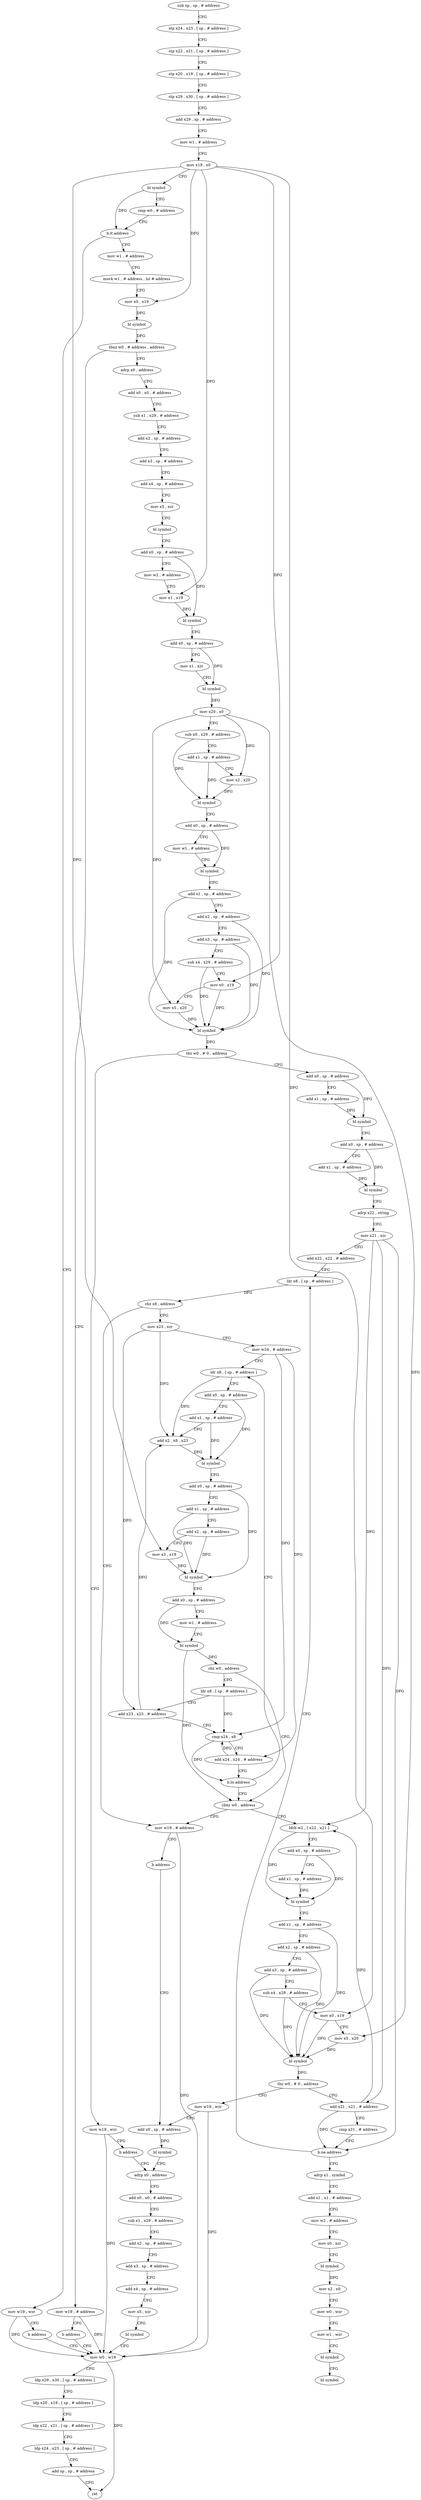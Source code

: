 digraph "func" {
"4211100" [label = "sub sp , sp , # address" ]
"4211104" [label = "stp x24 , x23 , [ sp , # address ]" ]
"4211108" [label = "stp x22 , x21 , [ sp , # address ]" ]
"4211112" [label = "stp x20 , x19 , [ sp , # address ]" ]
"4211116" [label = "stp x29 , x30 , [ sp , # address ]" ]
"4211120" [label = "add x29 , sp , # address" ]
"4211124" [label = "mov w1 , # address" ]
"4211128" [label = "mov x19 , x0" ]
"4211132" [label = "bl symbol" ]
"4211136" [label = "cmp w0 , # address" ]
"4211140" [label = "b.lt address" ]
"4211520" [label = "mov w19 , wzr" ]
"4211144" [label = "mov w1 , # address" ]
"4211524" [label = "b address" ]
"4211596" [label = "mov w0 , w19" ]
"4211148" [label = "movk w1 , # address , lsl # address" ]
"4211152" [label = "mov x0 , x19" ]
"4211156" [label = "bl symbol" ]
"4211160" [label = "tbnz w0 , # address , address" ]
"4211528" [label = "mov w19 , # address" ]
"4211164" [label = "adrp x0 , address" ]
"4211600" [label = "ldp x29 , x30 , [ sp , # address ]" ]
"4211604" [label = "ldp x20 , x19 , [ sp , # address ]" ]
"4211608" [label = "ldp x22 , x21 , [ sp , # address ]" ]
"4211612" [label = "ldp x24 , x23 , [ sp , # address ]" ]
"4211616" [label = "add sp , sp , # address" ]
"4211620" [label = "ret" ]
"4211532" [label = "b address" ]
"4211168" [label = "add x0 , x0 , # address" ]
"4211172" [label = "sub x1 , x29 , # address" ]
"4211176" [label = "add x2 , sp , # address" ]
"4211180" [label = "add x3 , sp , # address" ]
"4211184" [label = "add x4 , sp , # address" ]
"4211188" [label = "mov x5 , xzr" ]
"4211192" [label = "bl symbol" ]
"4211196" [label = "add x0 , sp , # address" ]
"4211200" [label = "mov w2 , # address" ]
"4211204" [label = "mov x1 , x19" ]
"4211208" [label = "bl symbol" ]
"4211212" [label = "add x0 , sp , # address" ]
"4211216" [label = "mov x1 , xzr" ]
"4211220" [label = "bl symbol" ]
"4211224" [label = "mov x20 , x0" ]
"4211228" [label = "sub x0 , x29 , # address" ]
"4211232" [label = "add x1 , sp , # address" ]
"4211236" [label = "mov x2 , x20" ]
"4211240" [label = "bl symbol" ]
"4211244" [label = "add x0 , sp , # address" ]
"4211248" [label = "mov w1 , # address" ]
"4211252" [label = "bl symbol" ]
"4211256" [label = "add x1 , sp , # address" ]
"4211260" [label = "add x2 , sp , # address" ]
"4211264" [label = "add x3 , sp , # address" ]
"4211268" [label = "sub x4 , x29 , # address" ]
"4211272" [label = "mov x0 , x19" ]
"4211276" [label = "mov x5 , x20" ]
"4211280" [label = "bl symbol" ]
"4211284" [label = "tbz w0 , # 0 , address" ]
"4211536" [label = "mov w19 , wzr" ]
"4211288" [label = "add x0 , sp , # address" ]
"4211540" [label = "b address" ]
"4211564" [label = "adrp x0 , address" ]
"4211292" [label = "add x1 , sp , # address" ]
"4211296" [label = "bl symbol" ]
"4211300" [label = "add x0 , sp , # address" ]
"4211304" [label = "add x1 , sp , # address" ]
"4211308" [label = "bl symbol" ]
"4211312" [label = "adrp x22 , string" ]
"4211316" [label = "mov x21 , xzr" ]
"4211320" [label = "add x22 , x22 , # address" ]
"4211324" [label = "ldr x8 , [ sp , # address ]" ]
"4211568" [label = "add x0 , x0 , # address" ]
"4211572" [label = "sub x1 , x29 , # address" ]
"4211576" [label = "add x2 , sp , # address" ]
"4211580" [label = "add x3 , sp , # address" ]
"4211584" [label = "add x4 , sp , # address" ]
"4211588" [label = "mov x5 , xzr" ]
"4211592" [label = "bl symbol" ]
"4211544" [label = "mov w19 , # address" ]
"4211548" [label = "b address" ]
"4211556" [label = "add x0 , sp , # address" ]
"4211332" [label = "mov x23 , xzr" ]
"4211336" [label = "mov w24 , # address" ]
"4211340" [label = "ldr x8 , [ sp , # address ]" ]
"4211560" [label = "bl symbol" ]
"4211416" [label = "cbnz w0 , address" ]
"4211420" [label = "ldrb w2 , [ x22 , x21 ]" ]
"4211396" [label = "ldr x8 , [ sp , # address ]" ]
"4211400" [label = "add x23 , x23 , # address" ]
"4211404" [label = "cmp x24 , x8" ]
"4211408" [label = "add x24 , x24 , # address" ]
"4211412" [label = "b.lo address" ]
"4211424" [label = "add x0 , sp , # address" ]
"4211428" [label = "add x1 , sp , # address" ]
"4211432" [label = "bl symbol" ]
"4211436" [label = "add x1 , sp , # address" ]
"4211440" [label = "add x2 , sp , # address" ]
"4211444" [label = "add x3 , sp , # address" ]
"4211448" [label = "sub x4 , x29 , # address" ]
"4211452" [label = "mov x0 , x19" ]
"4211456" [label = "mov x5 , x20" ]
"4211460" [label = "bl symbol" ]
"4211464" [label = "tbz w0 , # 0 , address" ]
"4211552" [label = "mov w19 , wzr" ]
"4211468" [label = "add x21 , x21 , # address" ]
"4211344" [label = "add x0 , sp , # address" ]
"4211348" [label = "add x1 , sp , # address" ]
"4211352" [label = "add x2 , x8 , x23" ]
"4211356" [label = "bl symbol" ]
"4211360" [label = "add x0 , sp , # address" ]
"4211364" [label = "add x1 , sp , # address" ]
"4211368" [label = "add x2 , sp , # address" ]
"4211372" [label = "mov x3 , x19" ]
"4211376" [label = "bl symbol" ]
"4211380" [label = "add x0 , sp , # address" ]
"4211384" [label = "mov w1 , # address" ]
"4211388" [label = "bl symbol" ]
"4211392" [label = "cbz w0 , address" ]
"4211472" [label = "cmp x21 , # address" ]
"4211476" [label = "b.ne address" ]
"4211480" [label = "adrp x1 , symbol" ]
"4211328" [label = "cbz x8 , address" ]
"4211484" [label = "add x1 , x1 , # address" ]
"4211488" [label = "mov w2 , # address" ]
"4211492" [label = "mov x0 , xzr" ]
"4211496" [label = "bl symbol" ]
"4211500" [label = "mov x2 , x0" ]
"4211504" [label = "mov w0 , wzr" ]
"4211508" [label = "mov w1 , wzr" ]
"4211512" [label = "bl symbol" ]
"4211516" [label = "bl symbol" ]
"4211100" -> "4211104" [ label = "CFG" ]
"4211104" -> "4211108" [ label = "CFG" ]
"4211108" -> "4211112" [ label = "CFG" ]
"4211112" -> "4211116" [ label = "CFG" ]
"4211116" -> "4211120" [ label = "CFG" ]
"4211120" -> "4211124" [ label = "CFG" ]
"4211124" -> "4211128" [ label = "CFG" ]
"4211128" -> "4211132" [ label = "CFG" ]
"4211128" -> "4211152" [ label = "DFG" ]
"4211128" -> "4211204" [ label = "DFG" ]
"4211128" -> "4211272" [ label = "DFG" ]
"4211128" -> "4211372" [ label = "DFG" ]
"4211128" -> "4211452" [ label = "DFG" ]
"4211132" -> "4211136" [ label = "CFG" ]
"4211132" -> "4211140" [ label = "DFG" ]
"4211136" -> "4211140" [ label = "CFG" ]
"4211140" -> "4211520" [ label = "CFG" ]
"4211140" -> "4211144" [ label = "CFG" ]
"4211520" -> "4211524" [ label = "CFG" ]
"4211520" -> "4211596" [ label = "DFG" ]
"4211144" -> "4211148" [ label = "CFG" ]
"4211524" -> "4211596" [ label = "CFG" ]
"4211596" -> "4211600" [ label = "CFG" ]
"4211596" -> "4211620" [ label = "DFG" ]
"4211148" -> "4211152" [ label = "CFG" ]
"4211152" -> "4211156" [ label = "DFG" ]
"4211156" -> "4211160" [ label = "DFG" ]
"4211160" -> "4211528" [ label = "CFG" ]
"4211160" -> "4211164" [ label = "CFG" ]
"4211528" -> "4211532" [ label = "CFG" ]
"4211528" -> "4211596" [ label = "DFG" ]
"4211164" -> "4211168" [ label = "CFG" ]
"4211600" -> "4211604" [ label = "CFG" ]
"4211604" -> "4211608" [ label = "CFG" ]
"4211608" -> "4211612" [ label = "CFG" ]
"4211612" -> "4211616" [ label = "CFG" ]
"4211616" -> "4211620" [ label = "CFG" ]
"4211532" -> "4211596" [ label = "CFG" ]
"4211168" -> "4211172" [ label = "CFG" ]
"4211172" -> "4211176" [ label = "CFG" ]
"4211176" -> "4211180" [ label = "CFG" ]
"4211180" -> "4211184" [ label = "CFG" ]
"4211184" -> "4211188" [ label = "CFG" ]
"4211188" -> "4211192" [ label = "CFG" ]
"4211192" -> "4211196" [ label = "CFG" ]
"4211196" -> "4211200" [ label = "CFG" ]
"4211196" -> "4211208" [ label = "DFG" ]
"4211200" -> "4211204" [ label = "CFG" ]
"4211204" -> "4211208" [ label = "DFG" ]
"4211208" -> "4211212" [ label = "CFG" ]
"4211212" -> "4211216" [ label = "CFG" ]
"4211212" -> "4211220" [ label = "DFG" ]
"4211216" -> "4211220" [ label = "CFG" ]
"4211220" -> "4211224" [ label = "DFG" ]
"4211224" -> "4211228" [ label = "CFG" ]
"4211224" -> "4211236" [ label = "DFG" ]
"4211224" -> "4211276" [ label = "DFG" ]
"4211224" -> "4211456" [ label = "DFG" ]
"4211228" -> "4211232" [ label = "CFG" ]
"4211228" -> "4211240" [ label = "DFG" ]
"4211232" -> "4211236" [ label = "CFG" ]
"4211232" -> "4211240" [ label = "DFG" ]
"4211236" -> "4211240" [ label = "DFG" ]
"4211240" -> "4211244" [ label = "CFG" ]
"4211244" -> "4211248" [ label = "CFG" ]
"4211244" -> "4211252" [ label = "DFG" ]
"4211248" -> "4211252" [ label = "CFG" ]
"4211252" -> "4211256" [ label = "CFG" ]
"4211256" -> "4211260" [ label = "CFG" ]
"4211256" -> "4211280" [ label = "DFG" ]
"4211260" -> "4211264" [ label = "CFG" ]
"4211260" -> "4211280" [ label = "DFG" ]
"4211264" -> "4211268" [ label = "CFG" ]
"4211264" -> "4211280" [ label = "DFG" ]
"4211268" -> "4211272" [ label = "CFG" ]
"4211268" -> "4211280" [ label = "DFG" ]
"4211272" -> "4211276" [ label = "CFG" ]
"4211272" -> "4211280" [ label = "DFG" ]
"4211276" -> "4211280" [ label = "DFG" ]
"4211280" -> "4211284" [ label = "DFG" ]
"4211284" -> "4211536" [ label = "CFG" ]
"4211284" -> "4211288" [ label = "CFG" ]
"4211536" -> "4211540" [ label = "CFG" ]
"4211536" -> "4211596" [ label = "DFG" ]
"4211288" -> "4211292" [ label = "CFG" ]
"4211288" -> "4211296" [ label = "DFG" ]
"4211540" -> "4211564" [ label = "CFG" ]
"4211564" -> "4211568" [ label = "CFG" ]
"4211292" -> "4211296" [ label = "DFG" ]
"4211296" -> "4211300" [ label = "CFG" ]
"4211300" -> "4211304" [ label = "CFG" ]
"4211300" -> "4211308" [ label = "DFG" ]
"4211304" -> "4211308" [ label = "DFG" ]
"4211308" -> "4211312" [ label = "CFG" ]
"4211312" -> "4211316" [ label = "CFG" ]
"4211316" -> "4211320" [ label = "CFG" ]
"4211316" -> "4211420" [ label = "DFG" ]
"4211316" -> "4211468" [ label = "DFG" ]
"4211316" -> "4211476" [ label = "DFG" ]
"4211320" -> "4211324" [ label = "CFG" ]
"4211324" -> "4211328" [ label = "DFG" ]
"4211568" -> "4211572" [ label = "CFG" ]
"4211572" -> "4211576" [ label = "CFG" ]
"4211576" -> "4211580" [ label = "CFG" ]
"4211580" -> "4211584" [ label = "CFG" ]
"4211584" -> "4211588" [ label = "CFG" ]
"4211588" -> "4211592" [ label = "CFG" ]
"4211592" -> "4211596" [ label = "CFG" ]
"4211544" -> "4211548" [ label = "CFG" ]
"4211544" -> "4211596" [ label = "DFG" ]
"4211548" -> "4211556" [ label = "CFG" ]
"4211556" -> "4211560" [ label = "DFG" ]
"4211332" -> "4211336" [ label = "CFG" ]
"4211332" -> "4211352" [ label = "DFG" ]
"4211332" -> "4211400" [ label = "DFG" ]
"4211336" -> "4211340" [ label = "CFG" ]
"4211336" -> "4211404" [ label = "DFG" ]
"4211336" -> "4211408" [ label = "DFG" ]
"4211340" -> "4211344" [ label = "CFG" ]
"4211340" -> "4211352" [ label = "DFG" ]
"4211560" -> "4211564" [ label = "CFG" ]
"4211416" -> "4211544" [ label = "CFG" ]
"4211416" -> "4211420" [ label = "CFG" ]
"4211420" -> "4211424" [ label = "CFG" ]
"4211420" -> "4211432" [ label = "DFG" ]
"4211396" -> "4211400" [ label = "CFG" ]
"4211396" -> "4211404" [ label = "DFG" ]
"4211400" -> "4211404" [ label = "CFG" ]
"4211400" -> "4211352" [ label = "DFG" ]
"4211404" -> "4211408" [ label = "CFG" ]
"4211404" -> "4211412" [ label = "DFG" ]
"4211408" -> "4211412" [ label = "CFG" ]
"4211408" -> "4211404" [ label = "DFG" ]
"4211412" -> "4211340" [ label = "CFG" ]
"4211412" -> "4211416" [ label = "CFG" ]
"4211424" -> "4211428" [ label = "CFG" ]
"4211424" -> "4211432" [ label = "DFG" ]
"4211428" -> "4211432" [ label = "DFG" ]
"4211432" -> "4211436" [ label = "CFG" ]
"4211436" -> "4211440" [ label = "CFG" ]
"4211436" -> "4211460" [ label = "DFG" ]
"4211440" -> "4211444" [ label = "CFG" ]
"4211440" -> "4211460" [ label = "DFG" ]
"4211444" -> "4211448" [ label = "CFG" ]
"4211444" -> "4211460" [ label = "DFG" ]
"4211448" -> "4211452" [ label = "CFG" ]
"4211448" -> "4211460" [ label = "DFG" ]
"4211452" -> "4211456" [ label = "CFG" ]
"4211452" -> "4211460" [ label = "DFG" ]
"4211456" -> "4211460" [ label = "DFG" ]
"4211460" -> "4211464" [ label = "DFG" ]
"4211464" -> "4211552" [ label = "CFG" ]
"4211464" -> "4211468" [ label = "CFG" ]
"4211552" -> "4211556" [ label = "CFG" ]
"4211552" -> "4211596" [ label = "DFG" ]
"4211468" -> "4211472" [ label = "CFG" ]
"4211468" -> "4211420" [ label = "DFG" ]
"4211468" -> "4211476" [ label = "DFG" ]
"4211344" -> "4211348" [ label = "CFG" ]
"4211344" -> "4211356" [ label = "DFG" ]
"4211348" -> "4211352" [ label = "CFG" ]
"4211348" -> "4211356" [ label = "DFG" ]
"4211352" -> "4211356" [ label = "DFG" ]
"4211356" -> "4211360" [ label = "CFG" ]
"4211360" -> "4211364" [ label = "CFG" ]
"4211360" -> "4211376" [ label = "DFG" ]
"4211364" -> "4211368" [ label = "CFG" ]
"4211364" -> "4211376" [ label = "DFG" ]
"4211368" -> "4211372" [ label = "CFG" ]
"4211368" -> "4211376" [ label = "DFG" ]
"4211372" -> "4211376" [ label = "DFG" ]
"4211376" -> "4211380" [ label = "CFG" ]
"4211380" -> "4211384" [ label = "CFG" ]
"4211380" -> "4211388" [ label = "DFG" ]
"4211384" -> "4211388" [ label = "CFG" ]
"4211388" -> "4211392" [ label = "DFG" ]
"4211388" -> "4211416" [ label = "DFG" ]
"4211392" -> "4211416" [ label = "CFG" ]
"4211392" -> "4211396" [ label = "CFG" ]
"4211472" -> "4211476" [ label = "CFG" ]
"4211476" -> "4211324" [ label = "CFG" ]
"4211476" -> "4211480" [ label = "CFG" ]
"4211480" -> "4211484" [ label = "CFG" ]
"4211328" -> "4211544" [ label = "CFG" ]
"4211328" -> "4211332" [ label = "CFG" ]
"4211484" -> "4211488" [ label = "CFG" ]
"4211488" -> "4211492" [ label = "CFG" ]
"4211492" -> "4211496" [ label = "CFG" ]
"4211496" -> "4211500" [ label = "DFG" ]
"4211500" -> "4211504" [ label = "CFG" ]
"4211504" -> "4211508" [ label = "CFG" ]
"4211508" -> "4211512" [ label = "CFG" ]
"4211512" -> "4211516" [ label = "CFG" ]
}
